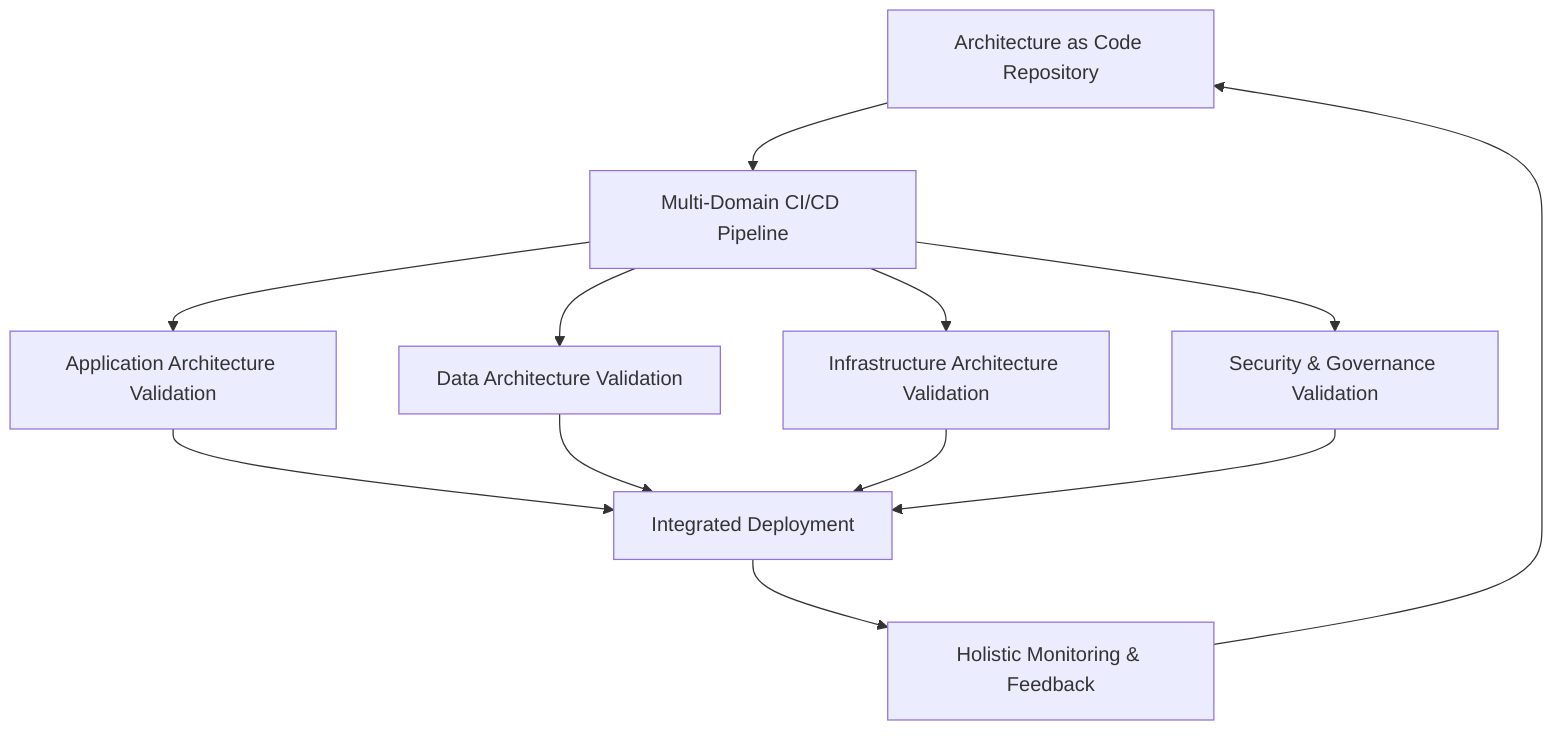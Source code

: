 graph TB
    A[Architecture as Code Repository]:::kv-primary --> B[Multi-Domain CI/CD Pipeline]:::kv-highlight
    B --> C[Application Architecture Validation]:::kv-accent
    B --> D[Data Architecture Validation]:::kv-accent
    B --> E[Infrastructure Architecture Validation]:::kv-accent
    B --> F[Security & Governance Validation]:::kv-accent
    C --> G[Integrated Deployment]:::kv-primary
    D --> G
    E --> G
    F --> G
    G --> H[Holistic Monitoring & Feedback]:::kv-muted
    H --> A